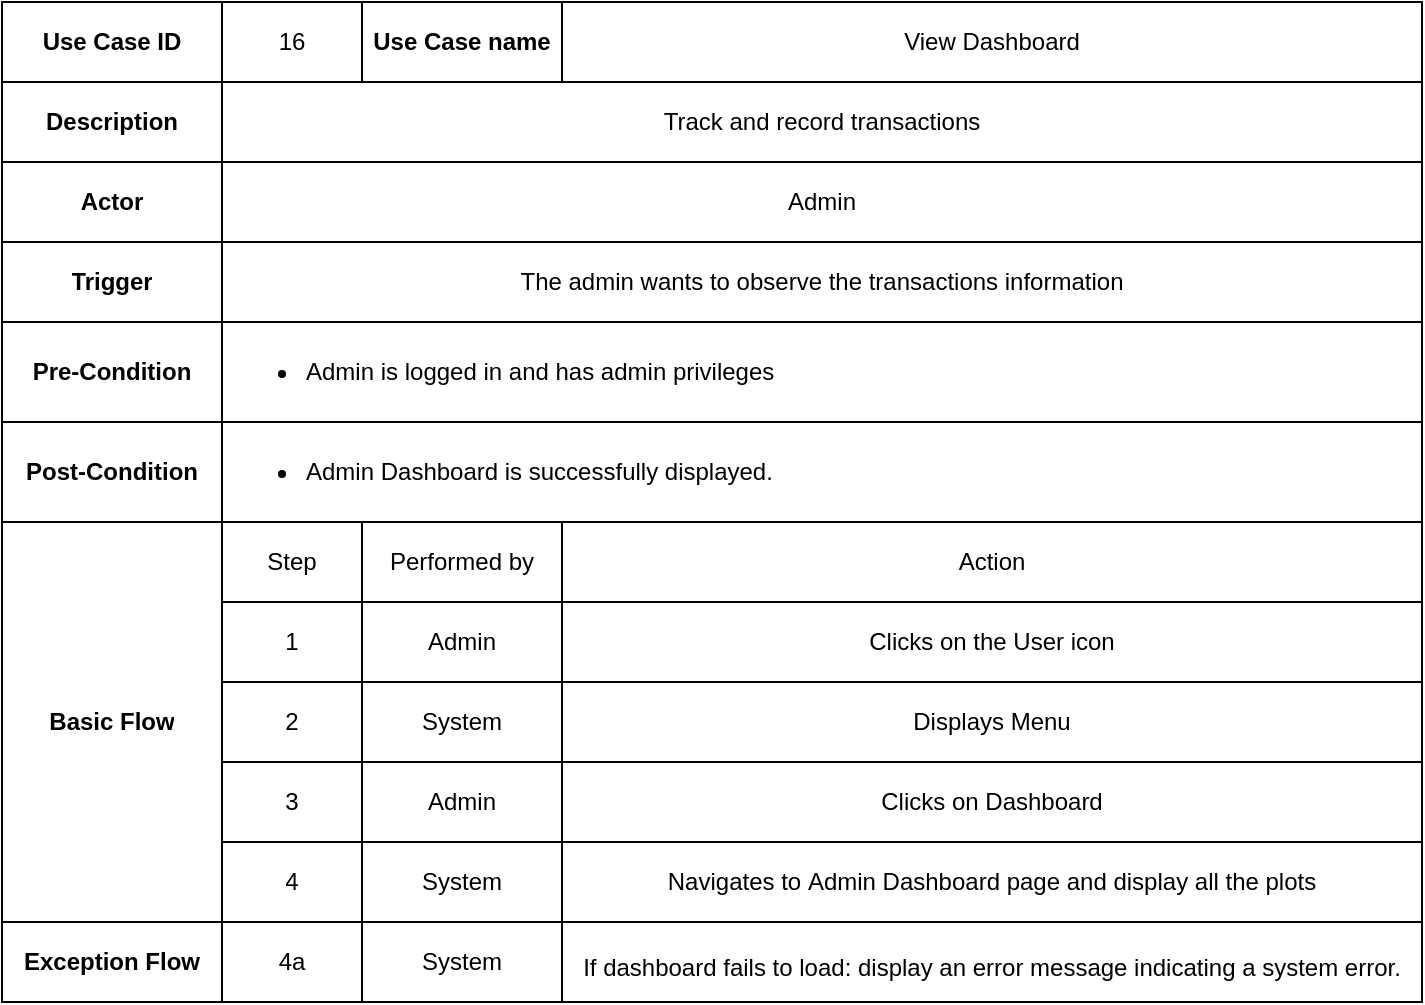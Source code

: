 <mxfile version="27.0.3">
  <diagram name="Page-1" id="wkvMPfwWF0B0VFoY-71S">
    <mxGraphModel dx="992" dy="593" grid="1" gridSize="10" guides="1" tooltips="1" connect="1" arrows="1" fold="1" page="1" pageScale="1" pageWidth="850" pageHeight="1100" math="0" shadow="0">
      <root>
        <mxCell id="0" />
        <mxCell id="1" parent="0" />
        <mxCell id="bOydSgZBLQBoUM40e2X1-82" value="" style="shape=table;startSize=0;container=1;collapsible=0;childLayout=tableLayout;labelBackgroundColor=none;" parent="1" vertex="1">
          <mxGeometry x="700" y="30" width="710.0" height="500.0" as="geometry" />
        </mxCell>
        <mxCell id="bOydSgZBLQBoUM40e2X1-83" value="" style="shape=tableRow;horizontal=0;startSize=0;swimlaneHead=0;swimlaneBody=0;top=0;left=0;bottom=0;right=0;collapsible=0;dropTarget=0;fillColor=none;points=[[0,0.5],[1,0.5]];portConstraint=eastwest;labelBackgroundColor=none;" parent="bOydSgZBLQBoUM40e2X1-82" vertex="1">
          <mxGeometry width="710.0" height="40" as="geometry" />
        </mxCell>
        <mxCell id="bOydSgZBLQBoUM40e2X1-84" value="Use Case ID" style="shape=partialRectangle;html=1;whiteSpace=wrap;connectable=0;overflow=hidden;fillColor=none;top=0;left=0;bottom=0;right=0;pointerEvents=1;fontStyle=1;labelBackgroundColor=none;" parent="bOydSgZBLQBoUM40e2X1-83" vertex="1">
          <mxGeometry width="110" height="40" as="geometry">
            <mxRectangle width="110" height="40" as="alternateBounds" />
          </mxGeometry>
        </mxCell>
        <mxCell id="bOydSgZBLQBoUM40e2X1-85" value="16" style="shape=partialRectangle;html=1;whiteSpace=wrap;connectable=0;overflow=hidden;fillColor=none;top=0;left=0;bottom=0;right=0;pointerEvents=1;labelBackgroundColor=none;" parent="bOydSgZBLQBoUM40e2X1-83" vertex="1">
          <mxGeometry x="110" width="70" height="40" as="geometry">
            <mxRectangle width="70" height="40" as="alternateBounds" />
          </mxGeometry>
        </mxCell>
        <mxCell id="bOydSgZBLQBoUM40e2X1-86" value="Use Case name" style="shape=partialRectangle;html=1;whiteSpace=wrap;connectable=0;overflow=hidden;fillColor=none;top=0;left=0;bottom=0;right=0;pointerEvents=1;fontStyle=1;labelBackgroundColor=none;" parent="bOydSgZBLQBoUM40e2X1-83" vertex="1">
          <mxGeometry x="180" width="100" height="40" as="geometry">
            <mxRectangle width="100" height="40" as="alternateBounds" />
          </mxGeometry>
        </mxCell>
        <mxCell id="bOydSgZBLQBoUM40e2X1-87" value="View Dashboard" style="shape=partialRectangle;html=1;whiteSpace=wrap;connectable=0;overflow=hidden;fillColor=none;top=0;left=0;bottom=0;right=0;pointerEvents=1;labelBackgroundColor=none;" parent="bOydSgZBLQBoUM40e2X1-83" vertex="1">
          <mxGeometry x="280" width="430" height="40" as="geometry">
            <mxRectangle width="430" height="40" as="alternateBounds" />
          </mxGeometry>
        </mxCell>
        <mxCell id="bOydSgZBLQBoUM40e2X1-88" style="shape=tableRow;horizontal=0;startSize=0;swimlaneHead=0;swimlaneBody=0;top=0;left=0;bottom=0;right=0;collapsible=0;dropTarget=0;fillColor=none;points=[[0,0.5],[1,0.5]];portConstraint=eastwest;align=left;labelBackgroundColor=none;" parent="bOydSgZBLQBoUM40e2X1-82" vertex="1">
          <mxGeometry y="40" width="710.0" height="40" as="geometry" />
        </mxCell>
        <mxCell id="bOydSgZBLQBoUM40e2X1-89" value="Description" style="shape=partialRectangle;html=1;whiteSpace=wrap;connectable=0;overflow=hidden;fillColor=none;top=0;left=0;bottom=0;right=0;pointerEvents=1;fontStyle=1;labelBackgroundColor=none;" parent="bOydSgZBLQBoUM40e2X1-88" vertex="1">
          <mxGeometry width="110" height="40" as="geometry">
            <mxRectangle width="110" height="40" as="alternateBounds" />
          </mxGeometry>
        </mxCell>
        <mxCell id="bOydSgZBLQBoUM40e2X1-90" value="&lt;div align=&quot;center&quot;&gt;Track and record transactions&lt;/div&gt;" style="shape=partialRectangle;html=1;whiteSpace=wrap;connectable=0;overflow=hidden;fillColor=none;top=0;left=0;bottom=0;right=0;pointerEvents=1;rowspan=1;colspan=3;align=center;spacingLeft=0;spacing=2;spacingRight=0;spacingBottom=0;spacingTop=0;labelBackgroundColor=none;" parent="bOydSgZBLQBoUM40e2X1-88" vertex="1">
          <mxGeometry x="110" width="600" height="40" as="geometry">
            <mxRectangle width="70" height="40" as="alternateBounds" />
          </mxGeometry>
        </mxCell>
        <mxCell id="bOydSgZBLQBoUM40e2X1-91" style="shape=partialRectangle;html=1;whiteSpace=wrap;connectable=0;overflow=hidden;fillColor=none;top=0;left=0;bottom=0;right=0;pointerEvents=1;labelBackgroundColor=none;" parent="bOydSgZBLQBoUM40e2X1-88" vertex="1" visible="0">
          <mxGeometry x="180" width="100" height="40" as="geometry">
            <mxRectangle width="100" height="40" as="alternateBounds" />
          </mxGeometry>
        </mxCell>
        <mxCell id="bOydSgZBLQBoUM40e2X1-92" style="shape=partialRectangle;html=1;whiteSpace=wrap;connectable=0;overflow=hidden;fillColor=none;top=0;left=0;bottom=0;right=0;pointerEvents=1;labelBackgroundColor=none;" parent="bOydSgZBLQBoUM40e2X1-88" vertex="1" visible="0">
          <mxGeometry x="280" width="430" height="40" as="geometry">
            <mxRectangle width="430" height="40" as="alternateBounds" />
          </mxGeometry>
        </mxCell>
        <mxCell id="bOydSgZBLQBoUM40e2X1-93" value="" style="shape=tableRow;horizontal=0;startSize=0;swimlaneHead=0;swimlaneBody=0;top=0;left=0;bottom=0;right=0;collapsible=0;dropTarget=0;fillColor=none;points=[[0,0.5],[1,0.5]];portConstraint=eastwest;labelBackgroundColor=none;" parent="bOydSgZBLQBoUM40e2X1-82" vertex="1">
          <mxGeometry y="80" width="710.0" height="40" as="geometry" />
        </mxCell>
        <mxCell id="bOydSgZBLQBoUM40e2X1-94" value="Actor" style="shape=partialRectangle;html=1;whiteSpace=wrap;connectable=0;overflow=hidden;fillColor=none;top=0;left=0;bottom=0;right=0;pointerEvents=1;fontStyle=1;labelBackgroundColor=none;" parent="bOydSgZBLQBoUM40e2X1-93" vertex="1">
          <mxGeometry width="110" height="40" as="geometry">
            <mxRectangle width="110" height="40" as="alternateBounds" />
          </mxGeometry>
        </mxCell>
        <mxCell id="bOydSgZBLQBoUM40e2X1-95" value="&lt;div align=&quot;center&quot;&gt;Admin&lt;/div&gt;" style="shape=partialRectangle;html=1;whiteSpace=wrap;connectable=0;overflow=hidden;fillColor=none;top=0;left=0;bottom=0;right=0;pointerEvents=1;rowspan=1;colspan=3;align=center;spacingLeft=0;spacing=2;spacingRight=0;spacingBottom=0;spacingTop=0;labelBackgroundColor=none;" parent="bOydSgZBLQBoUM40e2X1-93" vertex="1">
          <mxGeometry x="110" width="600" height="40" as="geometry">
            <mxRectangle width="70" height="40" as="alternateBounds" />
          </mxGeometry>
        </mxCell>
        <mxCell id="bOydSgZBLQBoUM40e2X1-96" value="" style="shape=partialRectangle;html=1;whiteSpace=wrap;connectable=0;overflow=hidden;fillColor=none;top=0;left=0;bottom=0;right=0;pointerEvents=1;labelBackgroundColor=none;" parent="bOydSgZBLQBoUM40e2X1-93" vertex="1" visible="0">
          <mxGeometry x="180" width="100" height="40" as="geometry">
            <mxRectangle width="100" height="40" as="alternateBounds" />
          </mxGeometry>
        </mxCell>
        <mxCell id="bOydSgZBLQBoUM40e2X1-97" value="" style="shape=partialRectangle;html=1;whiteSpace=wrap;connectable=0;overflow=hidden;fillColor=none;top=0;left=0;bottom=0;right=0;pointerEvents=1;labelBackgroundColor=none;" parent="bOydSgZBLQBoUM40e2X1-93" vertex="1" visible="0">
          <mxGeometry x="280" width="430" height="40" as="geometry">
            <mxRectangle width="430" height="40" as="alternateBounds" />
          </mxGeometry>
        </mxCell>
        <mxCell id="bOydSgZBLQBoUM40e2X1-98" style="shape=tableRow;horizontal=0;startSize=0;swimlaneHead=0;swimlaneBody=0;top=0;left=0;bottom=0;right=0;collapsible=0;dropTarget=0;fillColor=none;points=[[0,0.5],[1,0.5]];portConstraint=eastwest;labelBackgroundColor=none;" parent="bOydSgZBLQBoUM40e2X1-82" vertex="1">
          <mxGeometry y="120" width="710.0" height="40" as="geometry" />
        </mxCell>
        <mxCell id="bOydSgZBLQBoUM40e2X1-99" value="Trigger" style="shape=partialRectangle;html=1;whiteSpace=wrap;connectable=0;overflow=hidden;fillColor=none;top=0;left=0;bottom=0;right=0;pointerEvents=1;fontStyle=1;labelBackgroundColor=none;" parent="bOydSgZBLQBoUM40e2X1-98" vertex="1">
          <mxGeometry width="110" height="40" as="geometry">
            <mxRectangle width="110" height="40" as="alternateBounds" />
          </mxGeometry>
        </mxCell>
        <mxCell id="bOydSgZBLQBoUM40e2X1-100" value="The admin wants to observe the transactions information" style="shape=partialRectangle;html=1;whiteSpace=wrap;connectable=0;overflow=hidden;fillColor=none;top=0;left=0;bottom=0;right=0;pointerEvents=1;rowspan=1;colspan=3;align=center;spacingLeft=0;spacing=2;spacingRight=0;spacingBottom=0;spacingTop=0;labelBackgroundColor=none;" parent="bOydSgZBLQBoUM40e2X1-98" vertex="1">
          <mxGeometry x="110" width="600" height="40" as="geometry">
            <mxRectangle width="70" height="40" as="alternateBounds" />
          </mxGeometry>
        </mxCell>
        <mxCell id="bOydSgZBLQBoUM40e2X1-101" style="shape=partialRectangle;html=1;whiteSpace=wrap;connectable=0;overflow=hidden;fillColor=none;top=0;left=0;bottom=0;right=0;pointerEvents=1;labelBackgroundColor=none;" parent="bOydSgZBLQBoUM40e2X1-98" vertex="1" visible="0">
          <mxGeometry x="180" width="100" height="40" as="geometry">
            <mxRectangle width="100" height="40" as="alternateBounds" />
          </mxGeometry>
        </mxCell>
        <mxCell id="bOydSgZBLQBoUM40e2X1-102" style="shape=partialRectangle;html=1;whiteSpace=wrap;connectable=0;overflow=hidden;fillColor=none;top=0;left=0;bottom=0;right=0;pointerEvents=1;labelBackgroundColor=none;" parent="bOydSgZBLQBoUM40e2X1-98" vertex="1" visible="0">
          <mxGeometry x="280" width="430" height="40" as="geometry">
            <mxRectangle width="430" height="40" as="alternateBounds" />
          </mxGeometry>
        </mxCell>
        <mxCell id="bOydSgZBLQBoUM40e2X1-103" value="" style="shape=tableRow;horizontal=0;startSize=0;swimlaneHead=0;swimlaneBody=0;top=0;left=0;bottom=0;right=0;collapsible=0;dropTarget=0;fillColor=none;points=[[0,0.5],[1,0.5]];portConstraint=eastwest;labelBackgroundColor=none;" parent="bOydSgZBLQBoUM40e2X1-82" vertex="1">
          <mxGeometry y="160" width="710.0" height="50" as="geometry" />
        </mxCell>
        <mxCell id="bOydSgZBLQBoUM40e2X1-104" value="Pre-Condition" style="shape=partialRectangle;html=1;whiteSpace=wrap;connectable=0;overflow=hidden;fillColor=none;top=0;left=0;bottom=0;right=0;pointerEvents=1;fontStyle=1;labelBackgroundColor=none;" parent="bOydSgZBLQBoUM40e2X1-103" vertex="1">
          <mxGeometry width="110" height="50" as="geometry">
            <mxRectangle width="110" height="50" as="alternateBounds" />
          </mxGeometry>
        </mxCell>
        <mxCell id="bOydSgZBLQBoUM40e2X1-105" value="&lt;ul&gt;&lt;li&gt;Admin is logged in and has admin privileges&lt;/li&gt;&lt;/ul&gt;" style="shape=partialRectangle;html=1;whiteSpace=wrap;connectable=0;overflow=hidden;fillColor=none;top=0;left=0;bottom=0;right=0;pointerEvents=1;rowspan=1;colspan=3;align=left;spacingLeft=0;spacing=2;spacingRight=0;spacingBottom=0;spacingTop=0;labelBackgroundColor=none;" parent="bOydSgZBLQBoUM40e2X1-103" vertex="1">
          <mxGeometry x="110" width="600" height="50" as="geometry">
            <mxRectangle width="70" height="50" as="alternateBounds" />
          </mxGeometry>
        </mxCell>
        <mxCell id="bOydSgZBLQBoUM40e2X1-106" value="" style="shape=partialRectangle;html=1;whiteSpace=wrap;connectable=0;overflow=hidden;fillColor=none;top=0;left=0;bottom=0;right=0;pointerEvents=1;labelBackgroundColor=none;" parent="bOydSgZBLQBoUM40e2X1-103" vertex="1" visible="0">
          <mxGeometry x="180" width="100" height="50" as="geometry">
            <mxRectangle width="100" height="50" as="alternateBounds" />
          </mxGeometry>
        </mxCell>
        <mxCell id="bOydSgZBLQBoUM40e2X1-107" value="" style="shape=partialRectangle;html=1;whiteSpace=wrap;connectable=0;overflow=hidden;fillColor=none;top=0;left=0;bottom=0;right=0;pointerEvents=1;labelBackgroundColor=none;" parent="bOydSgZBLQBoUM40e2X1-103" vertex="1" visible="0">
          <mxGeometry x="280" width="430" height="50" as="geometry">
            <mxRectangle width="430" height="50" as="alternateBounds" />
          </mxGeometry>
        </mxCell>
        <mxCell id="bOydSgZBLQBoUM40e2X1-108" style="shape=tableRow;horizontal=0;startSize=0;swimlaneHead=0;swimlaneBody=0;top=0;left=0;bottom=0;right=0;collapsible=0;dropTarget=0;fillColor=none;points=[[0,0.5],[1,0.5]];portConstraint=eastwest;labelBackgroundColor=none;" parent="bOydSgZBLQBoUM40e2X1-82" vertex="1">
          <mxGeometry y="210" width="710.0" height="50" as="geometry" />
        </mxCell>
        <mxCell id="bOydSgZBLQBoUM40e2X1-109" value="&lt;div&gt;Post-Condition&lt;/div&gt;" style="shape=partialRectangle;html=1;whiteSpace=wrap;connectable=0;overflow=hidden;fillColor=none;top=0;left=0;bottom=0;right=0;pointerEvents=1;fontStyle=1;labelBackgroundColor=none;" parent="bOydSgZBLQBoUM40e2X1-108" vertex="1">
          <mxGeometry width="110" height="50" as="geometry">
            <mxRectangle width="110" height="50" as="alternateBounds" />
          </mxGeometry>
        </mxCell>
        <mxCell id="bOydSgZBLQBoUM40e2X1-110" value="&lt;div style=&quot;line-height: 160%;&quot;&gt;&lt;ul&gt;&lt;li&gt;Admin Dashboard is successfully displayed.&lt;/li&gt;&lt;/ul&gt;&lt;/div&gt;" style="shape=partialRectangle;html=1;whiteSpace=wrap;connectable=0;overflow=hidden;fillColor=none;top=0;left=0;bottom=0;right=0;pointerEvents=1;rowspan=1;colspan=3;align=left;spacingLeft=0;spacing=2;labelBackgroundColor=none;" parent="bOydSgZBLQBoUM40e2X1-108" vertex="1">
          <mxGeometry x="110" width="600" height="50" as="geometry">
            <mxRectangle width="70" height="50" as="alternateBounds" />
          </mxGeometry>
        </mxCell>
        <mxCell id="bOydSgZBLQBoUM40e2X1-111" style="shape=partialRectangle;html=1;whiteSpace=wrap;connectable=0;overflow=hidden;fillColor=none;top=0;left=0;bottom=0;right=0;pointerEvents=1;labelBackgroundColor=none;" parent="bOydSgZBLQBoUM40e2X1-108" vertex="1" visible="0">
          <mxGeometry x="180" width="100" height="50" as="geometry">
            <mxRectangle width="100" height="50" as="alternateBounds" />
          </mxGeometry>
        </mxCell>
        <mxCell id="bOydSgZBLQBoUM40e2X1-112" style="shape=partialRectangle;html=1;whiteSpace=wrap;connectable=0;overflow=hidden;fillColor=none;top=0;left=0;bottom=0;right=0;pointerEvents=1;labelBackgroundColor=none;" parent="bOydSgZBLQBoUM40e2X1-108" vertex="1" visible="0">
          <mxGeometry x="280" width="430" height="50" as="geometry">
            <mxRectangle width="430" height="50" as="alternateBounds" />
          </mxGeometry>
        </mxCell>
        <mxCell id="bOydSgZBLQBoUM40e2X1-113" value="" style="shape=tableRow;horizontal=0;startSize=0;swimlaneHead=0;swimlaneBody=0;top=0;left=0;bottom=0;right=0;collapsible=0;dropTarget=0;fillColor=none;points=[[0,0.5],[1,0.5]];portConstraint=eastwest;labelBackgroundColor=none;" parent="bOydSgZBLQBoUM40e2X1-82" vertex="1">
          <mxGeometry y="260" width="710.0" height="40" as="geometry" />
        </mxCell>
        <mxCell id="bOydSgZBLQBoUM40e2X1-114" value="Basic Flow" style="shape=partialRectangle;html=1;whiteSpace=wrap;connectable=0;overflow=hidden;fillColor=none;top=0;left=0;bottom=0;right=0;pointerEvents=1;fontStyle=1;labelBackgroundColor=none;rowspan=5;colspan=1;" parent="bOydSgZBLQBoUM40e2X1-113" vertex="1">
          <mxGeometry width="110" height="200" as="geometry">
            <mxRectangle width="110" height="40" as="alternateBounds" />
          </mxGeometry>
        </mxCell>
        <mxCell id="bOydSgZBLQBoUM40e2X1-115" value="Step" style="shape=partialRectangle;html=1;whiteSpace=wrap;connectable=0;overflow=hidden;fillColor=none;top=0;left=0;bottom=0;right=0;pointerEvents=1;labelBackgroundColor=none;" parent="bOydSgZBLQBoUM40e2X1-113" vertex="1">
          <mxGeometry x="110" width="70" height="40" as="geometry">
            <mxRectangle width="70" height="40" as="alternateBounds" />
          </mxGeometry>
        </mxCell>
        <mxCell id="bOydSgZBLQBoUM40e2X1-116" value="Performed by" style="shape=partialRectangle;html=1;whiteSpace=wrap;connectable=0;overflow=hidden;fillColor=none;top=0;left=0;bottom=0;right=0;pointerEvents=1;labelBackgroundColor=none;" parent="bOydSgZBLQBoUM40e2X1-113" vertex="1">
          <mxGeometry x="180" width="100" height="40" as="geometry">
            <mxRectangle width="100" height="40" as="alternateBounds" />
          </mxGeometry>
        </mxCell>
        <mxCell id="bOydSgZBLQBoUM40e2X1-117" value="Action" style="shape=partialRectangle;html=1;whiteSpace=wrap;connectable=0;overflow=hidden;fillColor=none;top=0;left=0;bottom=0;right=0;pointerEvents=1;labelBackgroundColor=none;" parent="bOydSgZBLQBoUM40e2X1-113" vertex="1">
          <mxGeometry x="280" width="430" height="40" as="geometry">
            <mxRectangle width="430" height="40" as="alternateBounds" />
          </mxGeometry>
        </mxCell>
        <mxCell id="bOydSgZBLQBoUM40e2X1-249" style="shape=tableRow;horizontal=0;startSize=0;swimlaneHead=0;swimlaneBody=0;top=0;left=0;bottom=0;right=0;collapsible=0;dropTarget=0;fillColor=none;points=[[0,0.5],[1,0.5]];portConstraint=eastwest;labelBackgroundColor=none;" parent="bOydSgZBLQBoUM40e2X1-82" vertex="1">
          <mxGeometry y="300" width="710.0" height="40" as="geometry" />
        </mxCell>
        <mxCell id="bOydSgZBLQBoUM40e2X1-250" style="shape=partialRectangle;html=1;whiteSpace=wrap;connectable=0;overflow=hidden;fillColor=none;top=0;left=0;bottom=0;right=0;pointerEvents=1;labelBackgroundColor=none;" parent="bOydSgZBLQBoUM40e2X1-249" vertex="1" visible="0">
          <mxGeometry width="110" height="40" as="geometry">
            <mxRectangle width="110" height="40" as="alternateBounds" />
          </mxGeometry>
        </mxCell>
        <mxCell id="bOydSgZBLQBoUM40e2X1-251" value="1" style="shape=partialRectangle;html=1;whiteSpace=wrap;connectable=0;overflow=hidden;fillColor=none;top=0;left=0;bottom=0;right=0;pointerEvents=1;labelBackgroundColor=none;" parent="bOydSgZBLQBoUM40e2X1-249" vertex="1">
          <mxGeometry x="110" width="70" height="40" as="geometry">
            <mxRectangle width="70" height="40" as="alternateBounds" />
          </mxGeometry>
        </mxCell>
        <mxCell id="bOydSgZBLQBoUM40e2X1-252" value="Admin" style="shape=partialRectangle;html=1;whiteSpace=wrap;connectable=0;overflow=hidden;fillColor=none;top=0;left=0;bottom=0;right=0;pointerEvents=1;labelBackgroundColor=none;" parent="bOydSgZBLQBoUM40e2X1-249" vertex="1">
          <mxGeometry x="180" width="100" height="40" as="geometry">
            <mxRectangle width="100" height="40" as="alternateBounds" />
          </mxGeometry>
        </mxCell>
        <mxCell id="bOydSgZBLQBoUM40e2X1-253" value="Clicks on the User icon" style="shape=partialRectangle;html=1;whiteSpace=wrap;connectable=0;overflow=hidden;fillColor=none;top=0;left=0;bottom=0;right=0;pointerEvents=1;labelBackgroundColor=none;" parent="bOydSgZBLQBoUM40e2X1-249" vertex="1">
          <mxGeometry x="280" width="430" height="40" as="geometry">
            <mxRectangle width="430" height="40" as="alternateBounds" />
          </mxGeometry>
        </mxCell>
        <mxCell id="mIGRJGkzbg9j5LU0yxkV-1" style="shape=tableRow;horizontal=0;startSize=0;swimlaneHead=0;swimlaneBody=0;top=0;left=0;bottom=0;right=0;collapsible=0;dropTarget=0;fillColor=none;points=[[0,0.5],[1,0.5]];portConstraint=eastwest;labelBackgroundColor=none;" parent="bOydSgZBLQBoUM40e2X1-82" vertex="1">
          <mxGeometry y="340" width="710.0" height="40" as="geometry" />
        </mxCell>
        <mxCell id="mIGRJGkzbg9j5LU0yxkV-2" style="shape=partialRectangle;html=1;whiteSpace=wrap;connectable=0;overflow=hidden;fillColor=none;top=0;left=0;bottom=0;right=0;pointerEvents=1;labelBackgroundColor=none;" parent="mIGRJGkzbg9j5LU0yxkV-1" vertex="1" visible="0">
          <mxGeometry width="110" height="40" as="geometry">
            <mxRectangle width="110" height="40" as="alternateBounds" />
          </mxGeometry>
        </mxCell>
        <mxCell id="mIGRJGkzbg9j5LU0yxkV-3" value="2" style="shape=partialRectangle;html=1;whiteSpace=wrap;connectable=0;overflow=hidden;fillColor=none;top=0;left=0;bottom=0;right=0;pointerEvents=1;labelBackgroundColor=none;" parent="mIGRJGkzbg9j5LU0yxkV-1" vertex="1">
          <mxGeometry x="110" width="70" height="40" as="geometry">
            <mxRectangle width="70" height="40" as="alternateBounds" />
          </mxGeometry>
        </mxCell>
        <mxCell id="mIGRJGkzbg9j5LU0yxkV-4" value="System" style="shape=partialRectangle;html=1;whiteSpace=wrap;connectable=0;overflow=hidden;fillColor=none;top=0;left=0;bottom=0;right=0;pointerEvents=1;labelBackgroundColor=none;" parent="mIGRJGkzbg9j5LU0yxkV-1" vertex="1">
          <mxGeometry x="180" width="100" height="40" as="geometry">
            <mxRectangle width="100" height="40" as="alternateBounds" />
          </mxGeometry>
        </mxCell>
        <mxCell id="mIGRJGkzbg9j5LU0yxkV-5" value="Displays Menu" style="shape=partialRectangle;html=1;whiteSpace=wrap;connectable=0;overflow=hidden;fillColor=none;top=0;left=0;bottom=0;right=0;pointerEvents=1;labelBackgroundColor=none;" parent="mIGRJGkzbg9j5LU0yxkV-1" vertex="1">
          <mxGeometry x="280" width="430" height="40" as="geometry">
            <mxRectangle width="430" height="40" as="alternateBounds" />
          </mxGeometry>
        </mxCell>
        <mxCell id="bOydSgZBLQBoUM40e2X1-254" style="shape=tableRow;horizontal=0;startSize=0;swimlaneHead=0;swimlaneBody=0;top=0;left=0;bottom=0;right=0;collapsible=0;dropTarget=0;fillColor=none;points=[[0,0.5],[1,0.5]];portConstraint=eastwest;labelBackgroundColor=none;" parent="bOydSgZBLQBoUM40e2X1-82" vertex="1">
          <mxGeometry y="380" width="710.0" height="40" as="geometry" />
        </mxCell>
        <mxCell id="bOydSgZBLQBoUM40e2X1-255" style="shape=partialRectangle;html=1;whiteSpace=wrap;connectable=0;overflow=hidden;fillColor=none;top=0;left=0;bottom=0;right=0;pointerEvents=1;labelBackgroundColor=none;" parent="bOydSgZBLQBoUM40e2X1-254" vertex="1" visible="0">
          <mxGeometry width="110" height="40" as="geometry">
            <mxRectangle width="110" height="40" as="alternateBounds" />
          </mxGeometry>
        </mxCell>
        <mxCell id="bOydSgZBLQBoUM40e2X1-256" value="3" style="shape=partialRectangle;html=1;whiteSpace=wrap;connectable=0;overflow=hidden;fillColor=none;top=0;left=0;bottom=0;right=0;pointerEvents=1;labelBackgroundColor=none;" parent="bOydSgZBLQBoUM40e2X1-254" vertex="1">
          <mxGeometry x="110" width="70" height="40" as="geometry">
            <mxRectangle width="70" height="40" as="alternateBounds" />
          </mxGeometry>
        </mxCell>
        <mxCell id="bOydSgZBLQBoUM40e2X1-257" value="Admin" style="shape=partialRectangle;html=1;whiteSpace=wrap;connectable=0;overflow=hidden;fillColor=none;top=0;left=0;bottom=0;right=0;pointerEvents=1;labelBackgroundColor=none;" parent="bOydSgZBLQBoUM40e2X1-254" vertex="1">
          <mxGeometry x="180" width="100" height="40" as="geometry">
            <mxRectangle width="100" height="40" as="alternateBounds" />
          </mxGeometry>
        </mxCell>
        <mxCell id="bOydSgZBLQBoUM40e2X1-258" value="Clicks on Dashboard" style="shape=partialRectangle;html=1;whiteSpace=wrap;connectable=0;overflow=hidden;fillColor=none;top=0;left=0;bottom=0;right=0;pointerEvents=1;labelBackgroundColor=none;" parent="bOydSgZBLQBoUM40e2X1-254" vertex="1">
          <mxGeometry x="280" width="430" height="40" as="geometry">
            <mxRectangle width="430" height="40" as="alternateBounds" />
          </mxGeometry>
        </mxCell>
        <mxCell id="bOydSgZBLQBoUM40e2X1-272" style="shape=tableRow;horizontal=0;startSize=0;swimlaneHead=0;swimlaneBody=0;top=0;left=0;bottom=0;right=0;collapsible=0;dropTarget=0;fillColor=none;points=[[0,0.5],[1,0.5]];portConstraint=eastwest;labelBackgroundColor=none;" parent="bOydSgZBLQBoUM40e2X1-82" vertex="1">
          <mxGeometry y="420" width="710.0" height="40" as="geometry" />
        </mxCell>
        <mxCell id="bOydSgZBLQBoUM40e2X1-273" style="shape=partialRectangle;html=1;whiteSpace=wrap;connectable=0;overflow=hidden;fillColor=none;top=0;left=0;bottom=0;right=0;pointerEvents=1;labelBackgroundColor=none;" parent="bOydSgZBLQBoUM40e2X1-272" vertex="1" visible="0">
          <mxGeometry width="110" height="40" as="geometry">
            <mxRectangle width="110" height="40" as="alternateBounds" />
          </mxGeometry>
        </mxCell>
        <mxCell id="bOydSgZBLQBoUM40e2X1-274" value="4" style="shape=partialRectangle;html=1;whiteSpace=wrap;connectable=0;overflow=hidden;fillColor=none;top=0;left=0;bottom=0;right=0;pointerEvents=1;labelBackgroundColor=none;" parent="bOydSgZBLQBoUM40e2X1-272" vertex="1">
          <mxGeometry x="110" width="70" height="40" as="geometry">
            <mxRectangle width="70" height="40" as="alternateBounds" />
          </mxGeometry>
        </mxCell>
        <mxCell id="bOydSgZBLQBoUM40e2X1-275" value="System" style="shape=partialRectangle;html=1;whiteSpace=wrap;connectable=0;overflow=hidden;fillColor=none;top=0;left=0;bottom=0;right=0;pointerEvents=1;labelBackgroundColor=none;" parent="bOydSgZBLQBoUM40e2X1-272" vertex="1">
          <mxGeometry x="180" width="100" height="40" as="geometry">
            <mxRectangle width="100" height="40" as="alternateBounds" />
          </mxGeometry>
        </mxCell>
        <mxCell id="bOydSgZBLQBoUM40e2X1-276" value="Navigates to&amp;nbsp;&lt;span data-end=&quot;1239&quot; data-start=&quot;1215&quot;&gt;Admin Dashboard page and display all the plots&lt;/span&gt;" style="shape=partialRectangle;html=1;whiteSpace=wrap;connectable=0;overflow=hidden;fillColor=none;top=0;left=0;bottom=0;right=0;pointerEvents=1;labelBackgroundColor=none;" parent="bOydSgZBLQBoUM40e2X1-272" vertex="1">
          <mxGeometry x="280" width="430" height="40" as="geometry">
            <mxRectangle width="430" height="40" as="alternateBounds" />
          </mxGeometry>
        </mxCell>
        <mxCell id="bOydSgZBLQBoUM40e2X1-148" value="" style="shape=tableRow;horizontal=0;startSize=0;swimlaneHead=0;swimlaneBody=0;top=0;left=0;bottom=0;right=0;collapsible=0;dropTarget=0;fillColor=none;points=[[0,0.5],[1,0.5]];portConstraint=eastwest;labelBackgroundColor=none;" parent="bOydSgZBLQBoUM40e2X1-82" vertex="1">
          <mxGeometry y="460" width="710.0" height="40" as="geometry" />
        </mxCell>
        <mxCell id="bOydSgZBLQBoUM40e2X1-149" value="&lt;strong&gt;Exception Flow&lt;/strong&gt;" style="shape=partialRectangle;html=1;whiteSpace=wrap;connectable=0;overflow=hidden;fillColor=none;top=0;left=0;bottom=0;right=0;pointerEvents=1;labelBackgroundColor=none;" parent="bOydSgZBLQBoUM40e2X1-148" vertex="1">
          <mxGeometry width="110" height="40" as="geometry">
            <mxRectangle width="110" height="40" as="alternateBounds" />
          </mxGeometry>
        </mxCell>
        <mxCell id="bOydSgZBLQBoUM40e2X1-150" value="4a" style="shape=partialRectangle;html=1;whiteSpace=wrap;connectable=0;overflow=hidden;fillColor=none;top=0;left=0;bottom=0;right=0;pointerEvents=1;labelBackgroundColor=none;" parent="bOydSgZBLQBoUM40e2X1-148" vertex="1">
          <mxGeometry x="110" width="70" height="40" as="geometry">
            <mxRectangle width="70" height="40" as="alternateBounds" />
          </mxGeometry>
        </mxCell>
        <mxCell id="bOydSgZBLQBoUM40e2X1-151" value="System" style="shape=partialRectangle;html=1;whiteSpace=wrap;connectable=0;overflow=hidden;fillColor=none;top=0;left=0;bottom=0;right=0;pointerEvents=1;labelBackgroundColor=none;" parent="bOydSgZBLQBoUM40e2X1-148" vertex="1">
          <mxGeometry x="180" width="100" height="40" as="geometry">
            <mxRectangle width="100" height="40" as="alternateBounds" />
          </mxGeometry>
        </mxCell>
        <mxCell id="bOydSgZBLQBoUM40e2X1-152" value="&lt;table&gt;&lt;tbody&gt;&lt;tr&gt;&lt;td data-col-size=&quot;sm&quot; data-end=&quot;929&quot; data-start=&quot;914&quot;&gt;&lt;/td&gt;&lt;/tr&gt;&lt;/tbody&gt;&lt;/table&gt;&lt;table&gt;&lt;tbody&gt;&lt;tr&gt;&lt;td data-end=&quot;1012&quot; data-start=&quot;929&quot; data-col-size=&quot;md&quot;&gt;If dashboard fails to load: display an error message indicating a system error.&lt;/td&gt;&lt;/tr&gt;&lt;/tbody&gt;&lt;/table&gt;" style="shape=partialRectangle;html=1;whiteSpace=wrap;connectable=0;overflow=hidden;fillColor=none;top=0;left=0;bottom=0;right=0;pointerEvents=1;labelBackgroundColor=none;" parent="bOydSgZBLQBoUM40e2X1-148" vertex="1">
          <mxGeometry x="280" width="430" height="40" as="geometry">
            <mxRectangle width="430" height="40" as="alternateBounds" />
          </mxGeometry>
        </mxCell>
      </root>
    </mxGraphModel>
  </diagram>
</mxfile>
